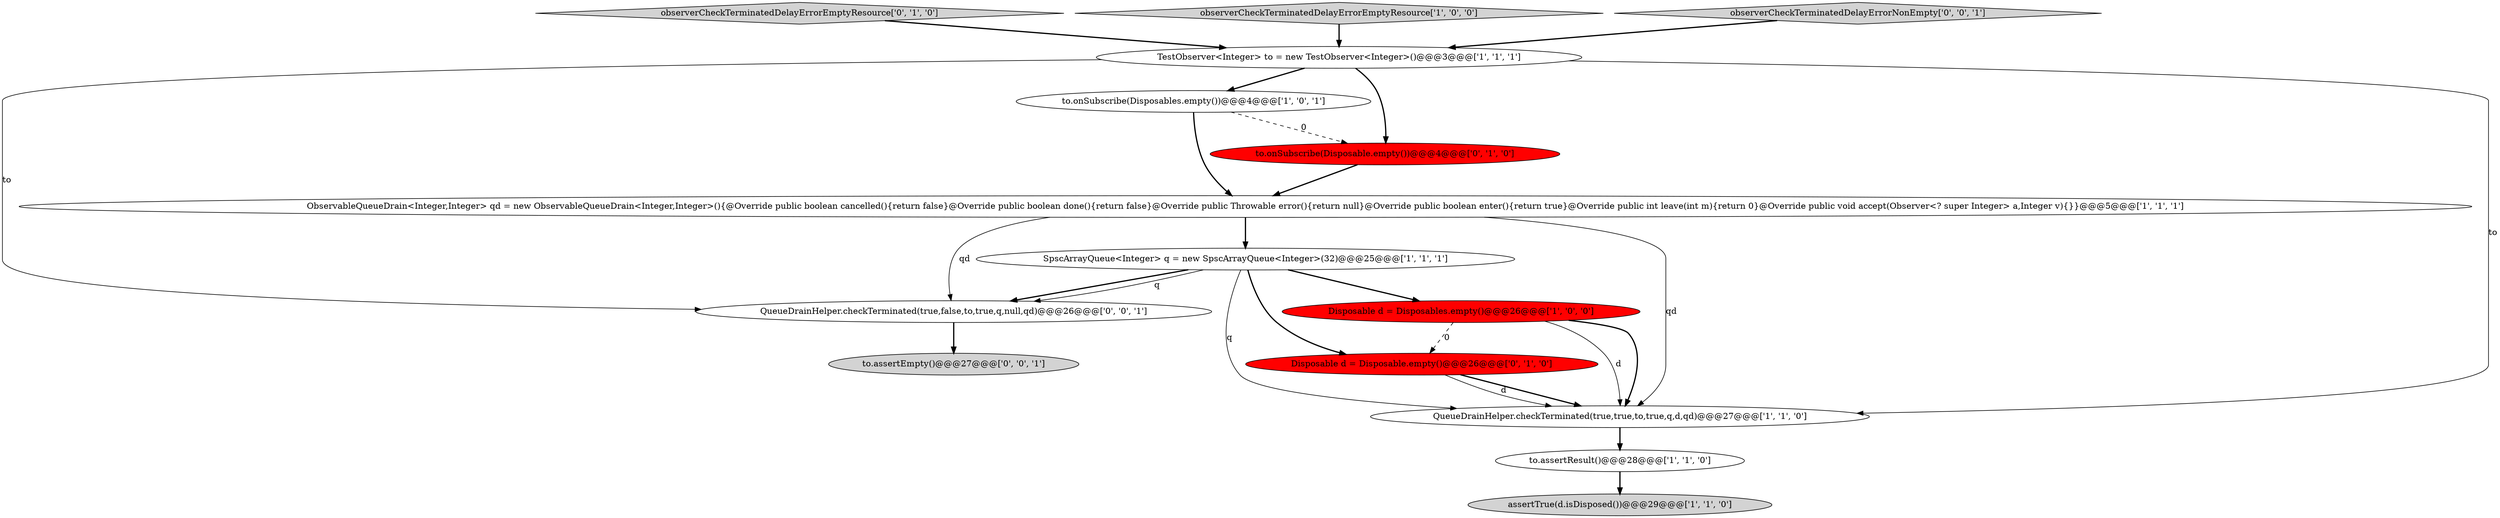 digraph {
10 [style = filled, label = "observerCheckTerminatedDelayErrorEmptyResource['0', '1', '0']", fillcolor = lightgray, shape = diamond image = "AAA0AAABBB2BBB"];
1 [style = filled, label = "QueueDrainHelper.checkTerminated(true,true,to,true,q,d,qd)@@@27@@@['1', '1', '0']", fillcolor = white, shape = ellipse image = "AAA0AAABBB1BBB"];
11 [style = filled, label = "Disposable d = Disposable.empty()@@@26@@@['0', '1', '0']", fillcolor = red, shape = ellipse image = "AAA1AAABBB2BBB"];
5 [style = filled, label = "to.assertResult()@@@28@@@['1', '1', '0']", fillcolor = white, shape = ellipse image = "AAA0AAABBB1BBB"];
0 [style = filled, label = "Disposable d = Disposables.empty()@@@26@@@['1', '0', '0']", fillcolor = red, shape = ellipse image = "AAA1AAABBB1BBB"];
7 [style = filled, label = "observerCheckTerminatedDelayErrorEmptyResource['1', '0', '0']", fillcolor = lightgray, shape = diamond image = "AAA0AAABBB1BBB"];
4 [style = filled, label = "SpscArrayQueue<Integer> q = new SpscArrayQueue<Integer>(32)@@@25@@@['1', '1', '1']", fillcolor = white, shape = ellipse image = "AAA0AAABBB1BBB"];
8 [style = filled, label = "to.onSubscribe(Disposables.empty())@@@4@@@['1', '0', '1']", fillcolor = white, shape = ellipse image = "AAA0AAABBB1BBB"];
13 [style = filled, label = "to.assertEmpty()@@@27@@@['0', '0', '1']", fillcolor = lightgray, shape = ellipse image = "AAA0AAABBB3BBB"];
14 [style = filled, label = "QueueDrainHelper.checkTerminated(true,false,to,true,q,null,qd)@@@26@@@['0', '0', '1']", fillcolor = white, shape = ellipse image = "AAA0AAABBB3BBB"];
2 [style = filled, label = "ObservableQueueDrain<Integer,Integer> qd = new ObservableQueueDrain<Integer,Integer>(){@Override public boolean cancelled(){return false}@Override public boolean done(){return false}@Override public Throwable error(){return null}@Override public boolean enter(){return true}@Override public int leave(int m){return 0}@Override public void accept(Observer<? super Integer> a,Integer v){}}@@@5@@@['1', '1', '1']", fillcolor = white, shape = ellipse image = "AAA0AAABBB1BBB"];
3 [style = filled, label = "TestObserver<Integer> to = new TestObserver<Integer>()@@@3@@@['1', '1', '1']", fillcolor = white, shape = ellipse image = "AAA0AAABBB1BBB"];
12 [style = filled, label = "observerCheckTerminatedDelayErrorNonEmpty['0', '0', '1']", fillcolor = lightgray, shape = diamond image = "AAA0AAABBB3BBB"];
9 [style = filled, label = "to.onSubscribe(Disposable.empty())@@@4@@@['0', '1', '0']", fillcolor = red, shape = ellipse image = "AAA1AAABBB2BBB"];
6 [style = filled, label = "assertTrue(d.isDisposed())@@@29@@@['1', '1', '0']", fillcolor = lightgray, shape = ellipse image = "AAA0AAABBB1BBB"];
1->5 [style = bold, label=""];
3->1 [style = solid, label="to"];
4->14 [style = bold, label=""];
9->2 [style = bold, label=""];
11->1 [style = bold, label=""];
10->3 [style = bold, label=""];
0->11 [style = dashed, label="0"];
4->1 [style = solid, label="q"];
2->4 [style = bold, label=""];
7->3 [style = bold, label=""];
4->0 [style = bold, label=""];
3->9 [style = bold, label=""];
8->9 [style = dashed, label="0"];
5->6 [style = bold, label=""];
8->2 [style = bold, label=""];
0->1 [style = bold, label=""];
3->8 [style = bold, label=""];
12->3 [style = bold, label=""];
0->1 [style = solid, label="d"];
14->13 [style = bold, label=""];
3->14 [style = solid, label="to"];
4->11 [style = bold, label=""];
2->1 [style = solid, label="qd"];
4->14 [style = solid, label="q"];
11->1 [style = solid, label="d"];
2->14 [style = solid, label="qd"];
}
